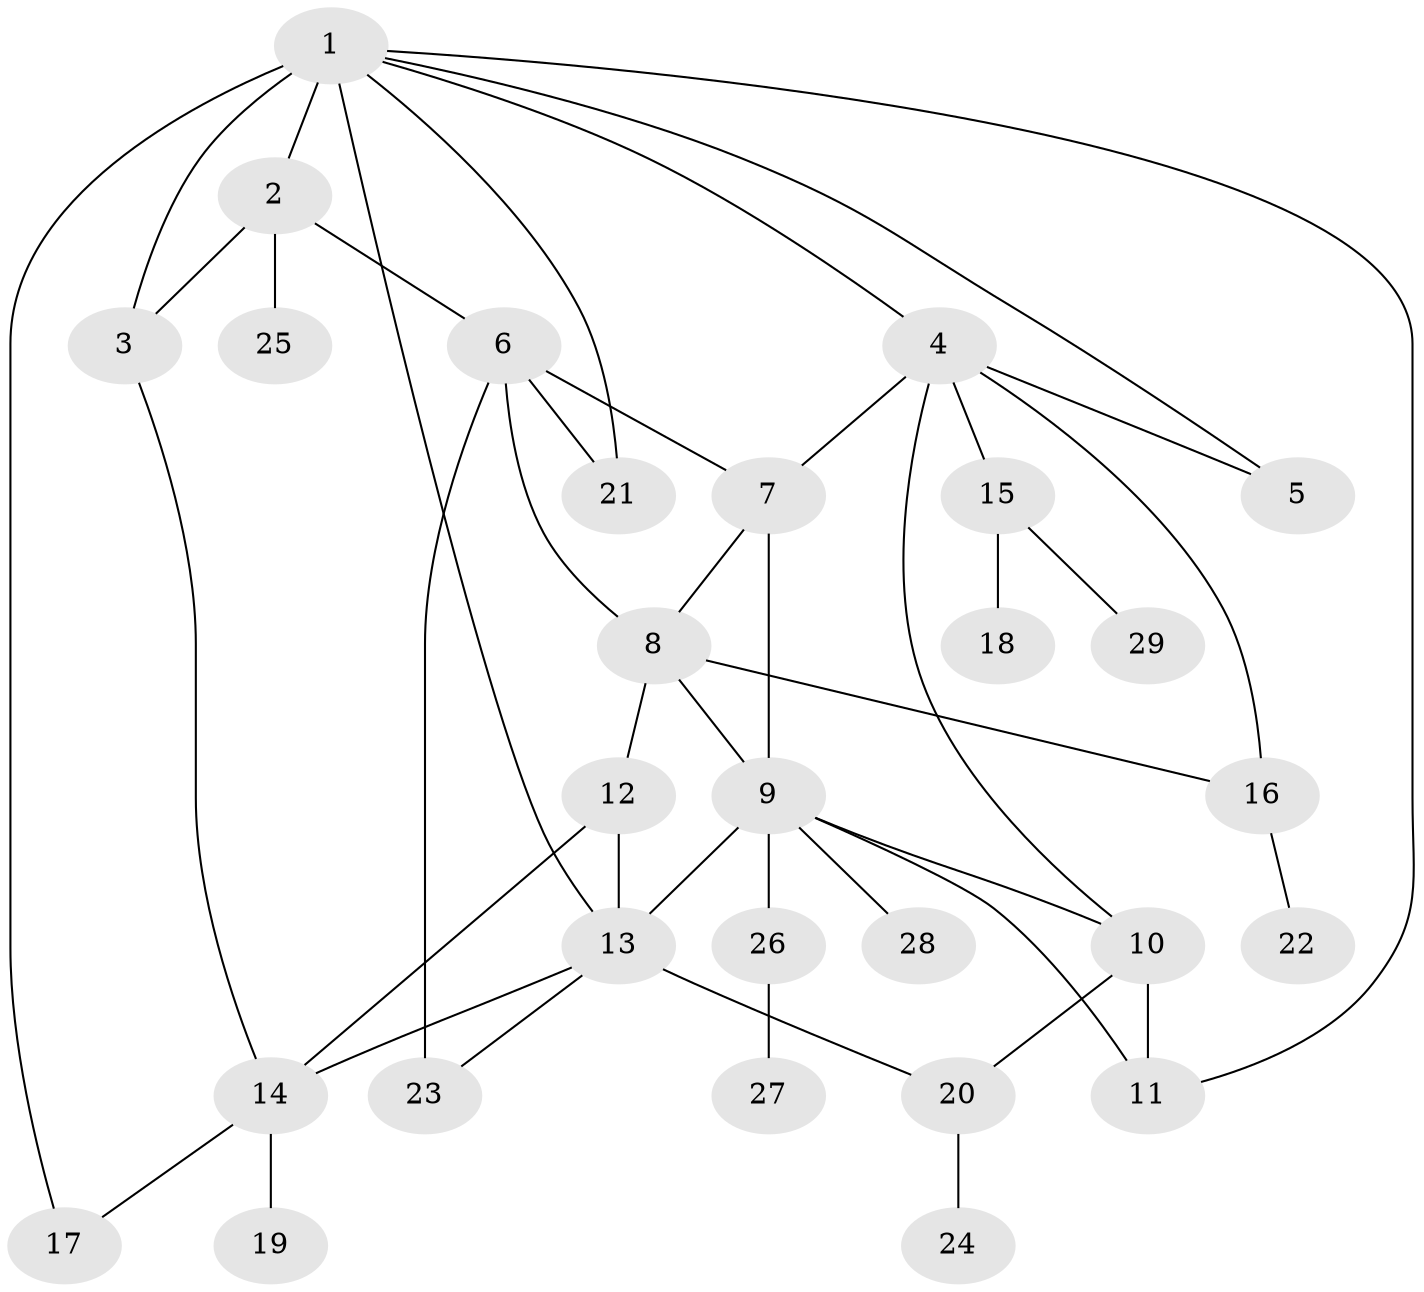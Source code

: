 // original degree distribution, {4: 0.07352941176470588, 6: 0.07352941176470588, 5: 0.04411764705882353, 9: 0.014705882352941176, 3: 0.029411764705882353, 7: 0.029411764705882353, 8: 0.029411764705882353, 1: 0.5588235294117647, 2: 0.14705882352941177}
// Generated by graph-tools (version 1.1) at 2025/52/03/04/25 22:52:12]
// undirected, 29 vertices, 45 edges
graph export_dot {
  node [color=gray90,style=filled];
  1;
  2;
  3;
  4;
  5;
  6;
  7;
  8;
  9;
  10;
  11;
  12;
  13;
  14;
  15;
  16;
  17;
  18;
  19;
  20;
  21;
  22;
  23;
  24;
  25;
  26;
  27;
  28;
  29;
  1 -- 2 [weight=1.0];
  1 -- 3 [weight=3.0];
  1 -- 4 [weight=1.0];
  1 -- 5 [weight=1.0];
  1 -- 11 [weight=1.0];
  1 -- 13 [weight=1.0];
  1 -- 17 [weight=1.0];
  1 -- 21 [weight=1.0];
  2 -- 3 [weight=1.0];
  2 -- 6 [weight=1.0];
  2 -- 25 [weight=2.0];
  3 -- 14 [weight=1.0];
  4 -- 5 [weight=1.0];
  4 -- 7 [weight=1.0];
  4 -- 10 [weight=1.0];
  4 -- 15 [weight=1.0];
  4 -- 16 [weight=1.0];
  6 -- 7 [weight=1.0];
  6 -- 8 [weight=1.0];
  6 -- 21 [weight=1.0];
  6 -- 23 [weight=2.0];
  7 -- 8 [weight=1.0];
  7 -- 9 [weight=1.0];
  8 -- 9 [weight=1.0];
  8 -- 12 [weight=1.0];
  8 -- 16 [weight=1.0];
  9 -- 10 [weight=1.0];
  9 -- 11 [weight=1.0];
  9 -- 13 [weight=2.0];
  9 -- 26 [weight=1.0];
  9 -- 28 [weight=1.0];
  10 -- 11 [weight=1.0];
  10 -- 20 [weight=1.0];
  12 -- 13 [weight=1.0];
  12 -- 14 [weight=1.0];
  13 -- 14 [weight=1.0];
  13 -- 20 [weight=1.0];
  13 -- 23 [weight=1.0];
  14 -- 17 [weight=1.0];
  14 -- 19 [weight=3.0];
  15 -- 18 [weight=1.0];
  15 -- 29 [weight=1.0];
  16 -- 22 [weight=1.0];
  20 -- 24 [weight=1.0];
  26 -- 27 [weight=1.0];
}
